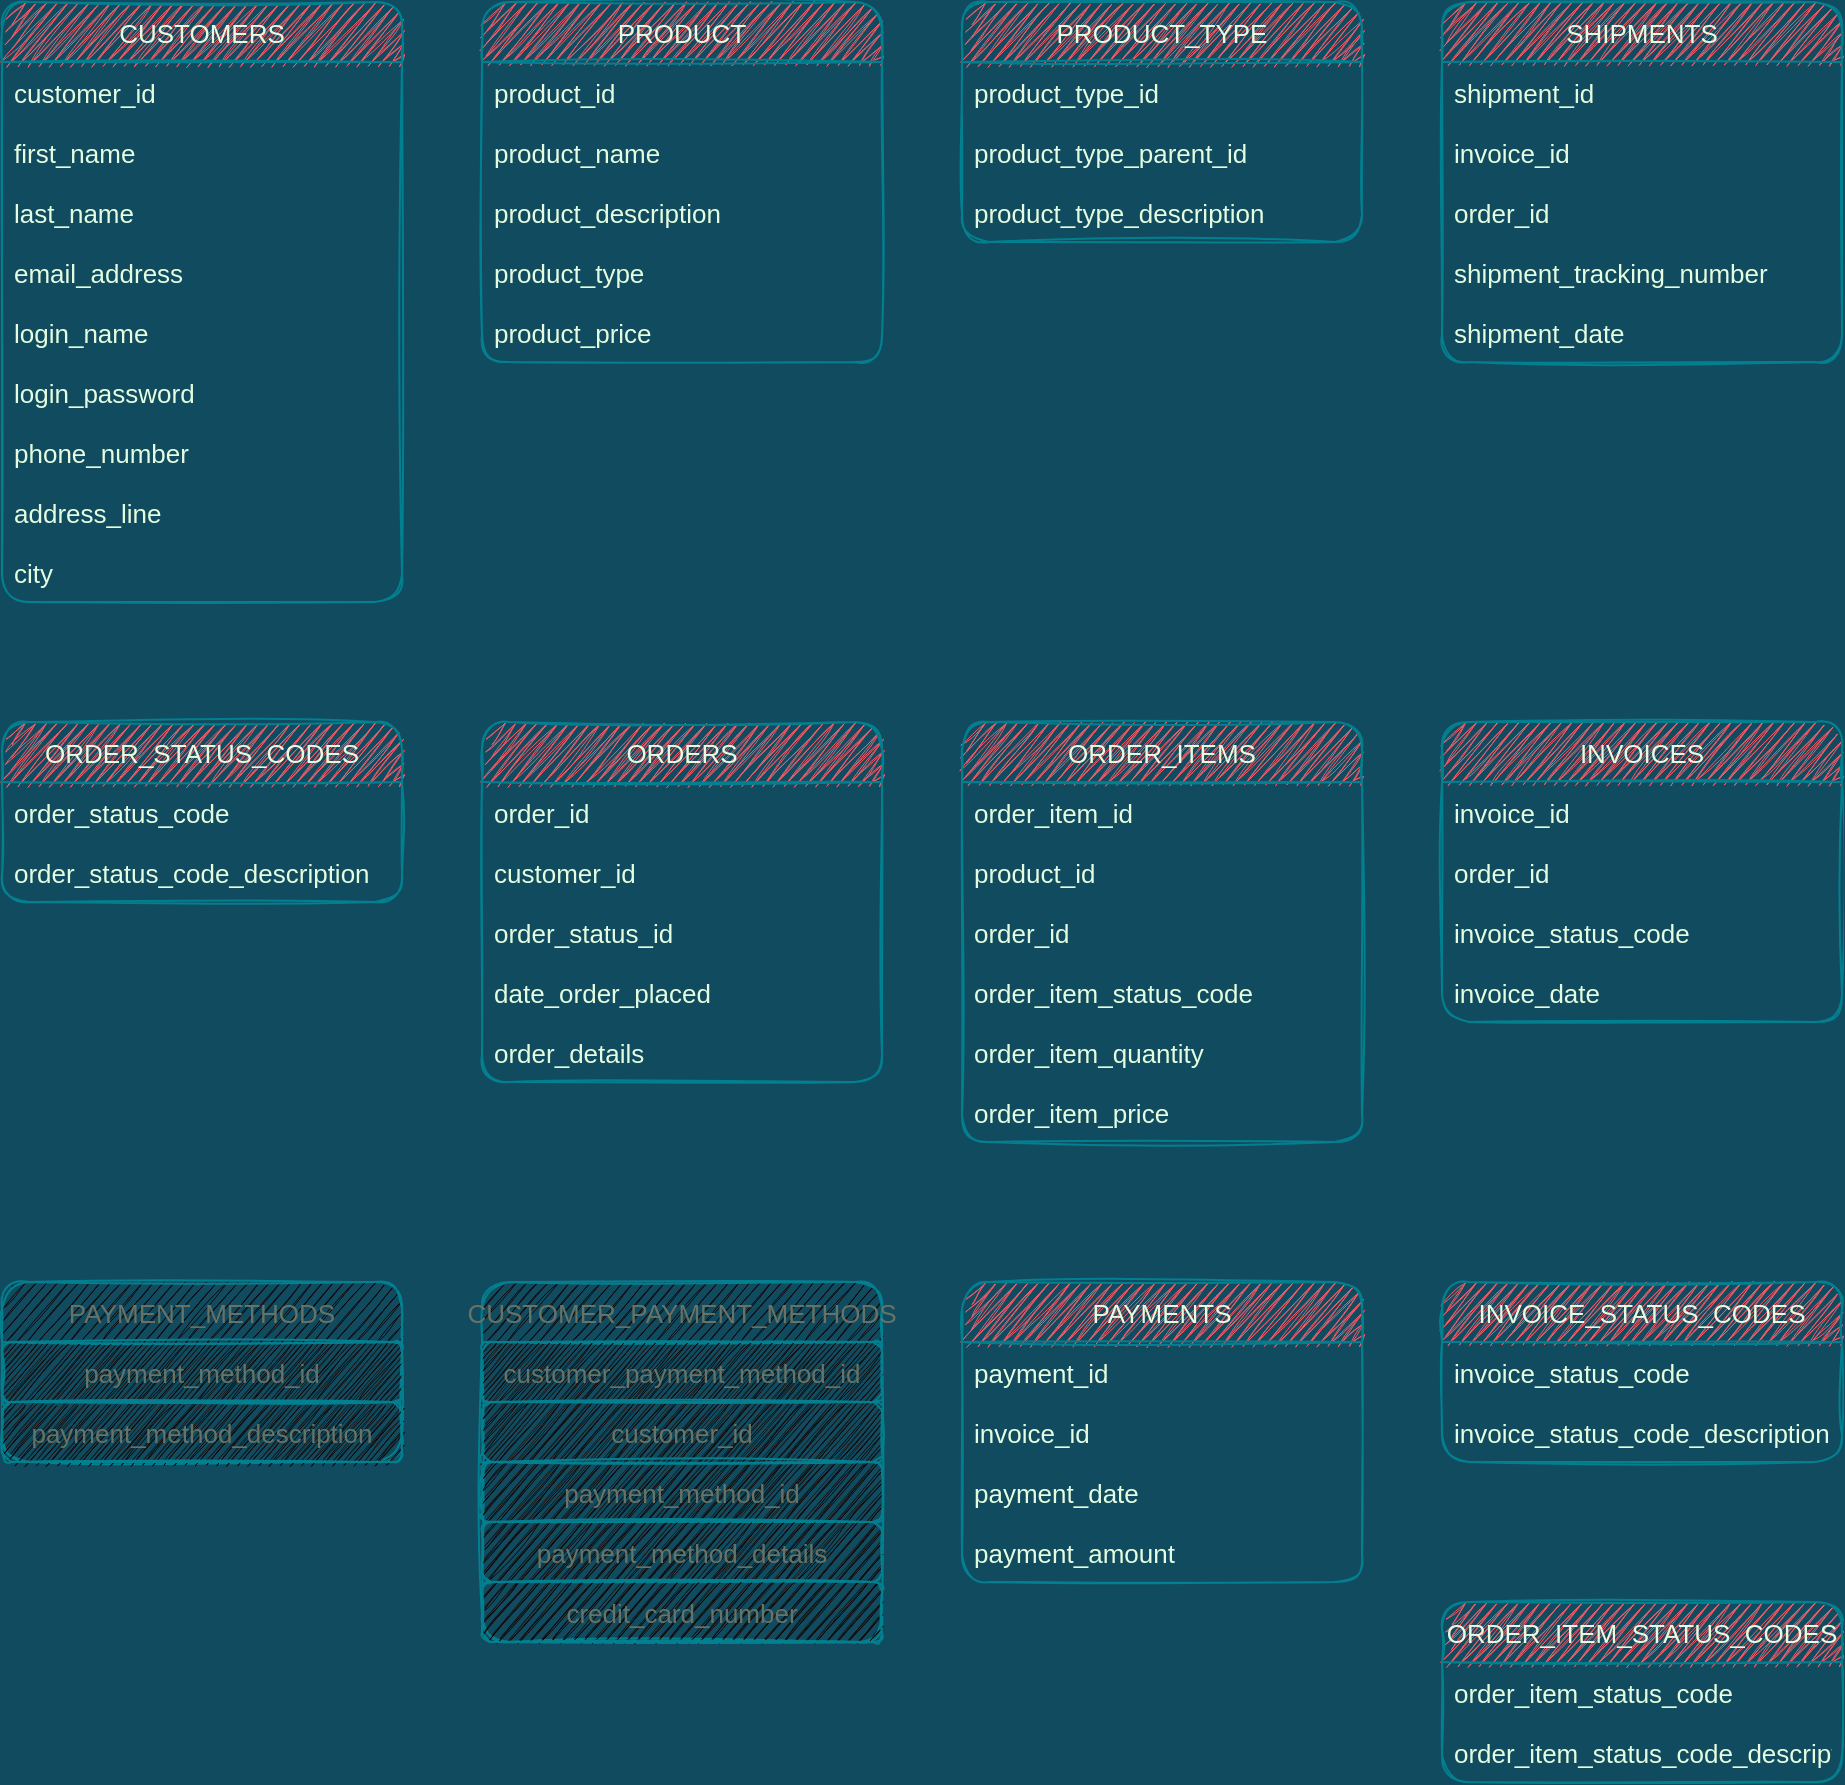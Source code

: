 <mxfile version="15.4.0" type="device"><diagram id="sMrkwAD3bed1i1QGpgFK" name="Page-1"><mxGraphModel dx="1193" dy="1019" grid="1" gridSize="10" guides="1" tooltips="1" connect="1" arrows="1" fold="1" page="0" pageScale="1" pageWidth="827" pageHeight="1169" background="#114B5F" math="0" shadow="0"><root><mxCell id="0"/><mxCell id="1" parent="0"/><mxCell id="yd5TF2aGh_5jh-xu3SSq-1" value="PRODUCT" style="swimlane;fontStyle=0;childLayout=stackLayout;horizontal=1;startSize=30;horizontalStack=0;resizeParent=1;resizeParentMax=0;resizeLast=0;collapsible=1;marginBottom=0;sketch=1;rounded=1;fontSize=13;fillStyle=zigzag;fillColor=#F45B69;strokeColor=#028090;fontColor=#E4FDE1;" parent="1" vertex="1"><mxGeometry x="160" y="240" width="200" height="180" as="geometry"/></mxCell><mxCell id="yd5TF2aGh_5jh-xu3SSq-2" value="product_id" style="text;strokeColor=none;fillColor=none;align=left;verticalAlign=middle;spacingLeft=4;spacingRight=4;overflow=hidden;points=[[0,0.5],[1,0.5]];portConstraint=eastwest;rotatable=0;sketch=1;rounded=1;fontSize=13;fontColor=#E4FDE1;" parent="yd5TF2aGh_5jh-xu3SSq-1" vertex="1"><mxGeometry y="30" width="200" height="30" as="geometry"/></mxCell><mxCell id="yd5TF2aGh_5jh-xu3SSq-6" value="product_name" style="text;strokeColor=none;fillColor=none;align=left;verticalAlign=middle;spacingLeft=4;spacingRight=4;overflow=hidden;points=[[0,0.5],[1,0.5]];portConstraint=eastwest;rotatable=0;sketch=1;rounded=1;fontSize=13;fontColor=#E4FDE1;" parent="yd5TF2aGh_5jh-xu3SSq-1" vertex="1"><mxGeometry y="60" width="200" height="30" as="geometry"/></mxCell><mxCell id="yd5TF2aGh_5jh-xu3SSq-3" value="product_description" style="text;strokeColor=none;fillColor=none;align=left;verticalAlign=middle;spacingLeft=4;spacingRight=4;overflow=hidden;points=[[0,0.5],[1,0.5]];portConstraint=eastwest;rotatable=0;sketch=1;rounded=1;fontSize=13;fontColor=#E4FDE1;" parent="yd5TF2aGh_5jh-xu3SSq-1" vertex="1"><mxGeometry y="90" width="200" height="30" as="geometry"/></mxCell><mxCell id="yd5TF2aGh_5jh-xu3SSq-4" value="product_type" style="text;strokeColor=none;fillColor=none;align=left;verticalAlign=middle;spacingLeft=4;spacingRight=4;overflow=hidden;points=[[0,0.5],[1,0.5]];portConstraint=eastwest;rotatable=0;sketch=1;rounded=1;fontSize=13;fontColor=#E4FDE1;" parent="yd5TF2aGh_5jh-xu3SSq-1" vertex="1"><mxGeometry y="120" width="200" height="30" as="geometry"/></mxCell><mxCell id="yd5TF2aGh_5jh-xu3SSq-5" value="product_price" style="text;strokeColor=none;fillColor=none;align=left;verticalAlign=middle;spacingLeft=4;spacingRight=4;overflow=hidden;points=[[0,0.5],[1,0.5]];portConstraint=eastwest;rotatable=0;sketch=1;rounded=1;fontSize=13;fontColor=#E4FDE1;" parent="yd5TF2aGh_5jh-xu3SSq-1" vertex="1"><mxGeometry y="150" width="200" height="30" as="geometry"/></mxCell><mxCell id="yCgONuhWuCFRoKDMLBPU-1" value="PRODUCT_TYPE" style="swimlane;fontStyle=0;childLayout=stackLayout;horizontal=1;startSize=30;horizontalStack=0;resizeParent=1;resizeParentMax=0;resizeLast=0;collapsible=1;marginBottom=0;sketch=1;rounded=1;fontSize=13;fillStyle=zigzag;fillColor=#F45B69;strokeColor=#028090;fontColor=#E4FDE1;" parent="1" vertex="1"><mxGeometry x="400" y="240" width="200" height="120" as="geometry"/></mxCell><mxCell id="yCgONuhWuCFRoKDMLBPU-2" value="product_type_id" style="text;strokeColor=none;fillColor=none;align=left;verticalAlign=middle;spacingLeft=4;spacingRight=4;overflow=hidden;points=[[0,0.5],[1,0.5]];portConstraint=eastwest;rotatable=0;sketch=1;rounded=1;fontSize=13;fontColor=#E4FDE1;" parent="yCgONuhWuCFRoKDMLBPU-1" vertex="1"><mxGeometry y="30" width="200" height="30" as="geometry"/></mxCell><mxCell id="yCgONuhWuCFRoKDMLBPU-3" value="product_type_parent_id" style="text;strokeColor=none;fillColor=none;align=left;verticalAlign=middle;spacingLeft=4;spacingRight=4;overflow=hidden;points=[[0,0.5],[1,0.5]];portConstraint=eastwest;rotatable=0;sketch=1;rounded=1;fontSize=13;fontColor=#E4FDE1;" parent="yCgONuhWuCFRoKDMLBPU-1" vertex="1"><mxGeometry y="60" width="200" height="30" as="geometry"/></mxCell><mxCell id="yCgONuhWuCFRoKDMLBPU-4" value="product_type_description" style="text;strokeColor=none;fillColor=none;align=left;verticalAlign=middle;spacingLeft=4;spacingRight=4;overflow=hidden;points=[[0,0.5],[1,0.5]];portConstraint=eastwest;rotatable=0;sketch=1;rounded=1;fontSize=13;fontColor=#E4FDE1;" parent="yCgONuhWuCFRoKDMLBPU-1" vertex="1"><mxGeometry y="90" width="200" height="30" as="geometry"/></mxCell><mxCell id="yCgONuhWuCFRoKDMLBPU-11" value="CUSTOMERS" style="swimlane;fontStyle=0;childLayout=stackLayout;horizontal=1;startSize=30;horizontalStack=0;resizeParent=1;resizeParentMax=0;resizeLast=0;collapsible=1;marginBottom=0;sketch=1;rounded=1;fontSize=13;fillStyle=zigzag;fillColor=#F45B69;strokeColor=#028090;fontColor=#E4FDE1;" parent="1" vertex="1"><mxGeometry x="-80" y="240" width="200" height="300" as="geometry"/></mxCell><mxCell id="yCgONuhWuCFRoKDMLBPU-12" value="customer_id" style="text;strokeColor=none;fillColor=none;align=left;verticalAlign=middle;spacingLeft=4;spacingRight=4;overflow=hidden;points=[[0,0.5],[1,0.5]];portConstraint=eastwest;rotatable=0;sketch=1;rounded=1;fontSize=13;fontColor=#E4FDE1;" parent="yCgONuhWuCFRoKDMLBPU-11" vertex="1"><mxGeometry y="30" width="200" height="30" as="geometry"/></mxCell><mxCell id="yCgONuhWuCFRoKDMLBPU-13" value="first_name" style="text;strokeColor=none;fillColor=none;align=left;verticalAlign=middle;spacingLeft=4;spacingRight=4;overflow=hidden;points=[[0,0.5],[1,0.5]];portConstraint=eastwest;rotatable=0;sketch=1;rounded=1;fontSize=13;fontColor=#E4FDE1;" parent="yCgONuhWuCFRoKDMLBPU-11" vertex="1"><mxGeometry y="60" width="200" height="30" as="geometry"/></mxCell><mxCell id="yCgONuhWuCFRoKDMLBPU-14" value="last_name" style="text;strokeColor=none;fillColor=none;align=left;verticalAlign=middle;spacingLeft=4;spacingRight=4;overflow=hidden;points=[[0,0.5],[1,0.5]];portConstraint=eastwest;rotatable=0;sketch=1;rounded=1;fontSize=13;fontColor=#E4FDE1;" parent="yCgONuhWuCFRoKDMLBPU-11" vertex="1"><mxGeometry y="90" width="200" height="30" as="geometry"/></mxCell><mxCell id="yCgONuhWuCFRoKDMLBPU-15" value="email_address" style="text;strokeColor=none;fillColor=none;align=left;verticalAlign=middle;spacingLeft=4;spacingRight=4;overflow=hidden;points=[[0,0.5],[1,0.5]];portConstraint=eastwest;rotatable=0;sketch=1;rounded=1;fontSize=13;fontColor=#E4FDE1;" parent="yCgONuhWuCFRoKDMLBPU-11" vertex="1"><mxGeometry y="120" width="200" height="30" as="geometry"/></mxCell><mxCell id="yCgONuhWuCFRoKDMLBPU-16" value="login_name" style="text;strokeColor=none;fillColor=none;align=left;verticalAlign=middle;spacingLeft=4;spacingRight=4;overflow=hidden;points=[[0,0.5],[1,0.5]];portConstraint=eastwest;rotatable=0;sketch=1;rounded=1;fontSize=13;fontColor=#E4FDE1;" parent="yCgONuhWuCFRoKDMLBPU-11" vertex="1"><mxGeometry y="150" width="200" height="30" as="geometry"/></mxCell><mxCell id="yCgONuhWuCFRoKDMLBPU-17" value="login_password" style="text;strokeColor=none;fillColor=none;align=left;verticalAlign=middle;spacingLeft=4;spacingRight=4;overflow=hidden;points=[[0,0.5],[1,0.5]];portConstraint=eastwest;rotatable=0;sketch=1;rounded=1;fontSize=13;fontColor=#E4FDE1;" parent="yCgONuhWuCFRoKDMLBPU-11" vertex="1"><mxGeometry y="180" width="200" height="30" as="geometry"/></mxCell><mxCell id="yCgONuhWuCFRoKDMLBPU-18" value="phone_number" style="text;strokeColor=none;fillColor=none;align=left;verticalAlign=middle;spacingLeft=4;spacingRight=4;overflow=hidden;points=[[0,0.5],[1,0.5]];portConstraint=eastwest;rotatable=0;sketch=1;rounded=1;fontSize=13;fontColor=#E4FDE1;" parent="yCgONuhWuCFRoKDMLBPU-11" vertex="1"><mxGeometry y="210" width="200" height="30" as="geometry"/></mxCell><mxCell id="yCgONuhWuCFRoKDMLBPU-19" value="address_line" style="text;strokeColor=none;fillColor=none;align=left;verticalAlign=middle;spacingLeft=4;spacingRight=4;overflow=hidden;points=[[0,0.5],[1,0.5]];portConstraint=eastwest;rotatable=0;sketch=1;rounded=1;fontSize=13;fontColor=#E4FDE1;" parent="yCgONuhWuCFRoKDMLBPU-11" vertex="1"><mxGeometry y="240" width="200" height="30" as="geometry"/></mxCell><mxCell id="yCgONuhWuCFRoKDMLBPU-20" value="city" style="text;strokeColor=none;fillColor=none;align=left;verticalAlign=middle;spacingLeft=4;spacingRight=4;overflow=hidden;points=[[0,0.5],[1,0.5]];portConstraint=eastwest;rotatable=0;sketch=1;rounded=1;fontSize=13;fontColor=#E4FDE1;" parent="yCgONuhWuCFRoKDMLBPU-11" vertex="1"><mxGeometry y="270" width="200" height="30" as="geometry"/></mxCell><mxCell id="yCgONuhWuCFRoKDMLBPU-21" value="ORDERS" style="swimlane;fontStyle=0;childLayout=stackLayout;horizontal=1;startSize=30;horizontalStack=0;resizeParent=1;resizeParentMax=0;resizeLast=0;collapsible=1;marginBottom=0;sketch=1;rounded=1;fontSize=13;fillStyle=zigzag;fillColor=#F45B69;strokeColor=#028090;fontColor=#E4FDE1;" parent="1" vertex="1"><mxGeometry x="160" y="600" width="200" height="180" as="geometry"/></mxCell><mxCell id="yCgONuhWuCFRoKDMLBPU-22" value="order_id" style="text;strokeColor=none;fillColor=none;align=left;verticalAlign=middle;spacingLeft=4;spacingRight=4;overflow=hidden;points=[[0,0.5],[1,0.5]];portConstraint=eastwest;rotatable=0;sketch=1;rounded=1;fontSize=13;fontColor=#E4FDE1;" parent="yCgONuhWuCFRoKDMLBPU-21" vertex="1"><mxGeometry y="30" width="200" height="30" as="geometry"/></mxCell><mxCell id="yCgONuhWuCFRoKDMLBPU-23" value="customer_id" style="text;strokeColor=none;fillColor=none;align=left;verticalAlign=middle;spacingLeft=4;spacingRight=4;overflow=hidden;points=[[0,0.5],[1,0.5]];portConstraint=eastwest;rotatable=0;sketch=1;rounded=1;fontSize=13;fontColor=#E4FDE1;" parent="yCgONuhWuCFRoKDMLBPU-21" vertex="1"><mxGeometry y="60" width="200" height="30" as="geometry"/></mxCell><mxCell id="yCgONuhWuCFRoKDMLBPU-24" value="order_status_id" style="text;strokeColor=none;fillColor=none;align=left;verticalAlign=middle;spacingLeft=4;spacingRight=4;overflow=hidden;points=[[0,0.5],[1,0.5]];portConstraint=eastwest;rotatable=0;sketch=1;rounded=1;fontSize=13;fontColor=#E4FDE1;" parent="yCgONuhWuCFRoKDMLBPU-21" vertex="1"><mxGeometry y="90" width="200" height="30" as="geometry"/></mxCell><mxCell id="yCgONuhWuCFRoKDMLBPU-25" value="date_order_placed" style="text;strokeColor=none;fillColor=none;align=left;verticalAlign=middle;spacingLeft=4;spacingRight=4;overflow=hidden;points=[[0,0.5],[1,0.5]];portConstraint=eastwest;rotatable=0;sketch=1;rounded=1;fontSize=13;fontColor=#E4FDE1;" parent="yCgONuhWuCFRoKDMLBPU-21" vertex="1"><mxGeometry y="120" width="200" height="30" as="geometry"/></mxCell><mxCell id="yCgONuhWuCFRoKDMLBPU-27" value="order_details" style="text;strokeColor=none;fillColor=none;align=left;verticalAlign=middle;spacingLeft=4;spacingRight=4;overflow=hidden;points=[[0,0.5],[1,0.5]];portConstraint=eastwest;rotatable=0;sketch=1;rounded=1;fontSize=13;fontColor=#E4FDE1;" parent="yCgONuhWuCFRoKDMLBPU-21" vertex="1"><mxGeometry y="150" width="200" height="30" as="geometry"/></mxCell><mxCell id="yCgONuhWuCFRoKDMLBPU-28" value="ORDER_STATUS_CODES" style="swimlane;fontStyle=0;childLayout=stackLayout;horizontal=1;startSize=30;horizontalStack=0;resizeParent=1;resizeParentMax=0;resizeLast=0;collapsible=1;marginBottom=0;sketch=1;rounded=1;fontSize=13;fillStyle=zigzag;fillColor=#F45B69;strokeColor=#028090;fontColor=#E4FDE1;" parent="1" vertex="1"><mxGeometry x="-80" y="600" width="200" height="90" as="geometry"/></mxCell><mxCell id="yCgONuhWuCFRoKDMLBPU-29" value="order_status_code" style="text;strokeColor=none;fillColor=none;align=left;verticalAlign=middle;spacingLeft=4;spacingRight=4;overflow=hidden;points=[[0,0.5],[1,0.5]];portConstraint=eastwest;rotatable=0;sketch=1;rounded=1;fontSize=13;fontColor=#E4FDE1;" parent="yCgONuhWuCFRoKDMLBPU-28" vertex="1"><mxGeometry y="30" width="200" height="30" as="geometry"/></mxCell><mxCell id="yCgONuhWuCFRoKDMLBPU-30" value="order_status_code_description" style="text;strokeColor=none;fillColor=none;align=left;verticalAlign=middle;spacingLeft=4;spacingRight=4;overflow=hidden;points=[[0,0.5],[1,0.5]];portConstraint=eastwest;rotatable=0;sketch=1;rounded=1;fontSize=13;fontColor=#E4FDE1;" parent="yCgONuhWuCFRoKDMLBPU-28" vertex="1"><mxGeometry y="60" width="200" height="30" as="geometry"/></mxCell><mxCell id="yCgONuhWuCFRoKDMLBPU-33" value="ORDER_ITEMS" style="swimlane;fontStyle=0;childLayout=stackLayout;horizontal=1;startSize=30;horizontalStack=0;resizeParent=1;resizeParentMax=0;resizeLast=0;collapsible=1;marginBottom=0;sketch=1;rounded=1;fontSize=13;fillStyle=zigzag;fillColor=#F45B69;strokeColor=#028090;fontColor=#E4FDE1;" parent="1" vertex="1"><mxGeometry x="400" y="600" width="200" height="210" as="geometry"/></mxCell><mxCell id="yCgONuhWuCFRoKDMLBPU-34" value="order_item_id" style="text;strokeColor=none;fillColor=none;align=left;verticalAlign=middle;spacingLeft=4;spacingRight=4;overflow=hidden;points=[[0,0.5],[1,0.5]];portConstraint=eastwest;rotatable=0;sketch=1;rounded=1;fontSize=13;fontColor=#E4FDE1;" parent="yCgONuhWuCFRoKDMLBPU-33" vertex="1"><mxGeometry y="30" width="200" height="30" as="geometry"/></mxCell><mxCell id="yCgONuhWuCFRoKDMLBPU-35" value="product_id" style="text;strokeColor=none;fillColor=none;align=left;verticalAlign=middle;spacingLeft=4;spacingRight=4;overflow=hidden;points=[[0,0.5],[1,0.5]];portConstraint=eastwest;rotatable=0;sketch=1;rounded=1;fontSize=13;fontColor=#E4FDE1;" parent="yCgONuhWuCFRoKDMLBPU-33" vertex="1"><mxGeometry y="60" width="200" height="30" as="geometry"/></mxCell><mxCell id="yCgONuhWuCFRoKDMLBPU-36" value="order_id" style="text;strokeColor=none;fillColor=none;align=left;verticalAlign=middle;spacingLeft=4;spacingRight=4;overflow=hidden;points=[[0,0.5],[1,0.5]];portConstraint=eastwest;rotatable=0;sketch=1;rounded=1;fontSize=13;fontColor=#E4FDE1;" parent="yCgONuhWuCFRoKDMLBPU-33" vertex="1"><mxGeometry y="90" width="200" height="30" as="geometry"/></mxCell><mxCell id="yCgONuhWuCFRoKDMLBPU-37" value="order_item_status_code" style="text;strokeColor=none;fillColor=none;align=left;verticalAlign=middle;spacingLeft=4;spacingRight=4;overflow=hidden;points=[[0,0.5],[1,0.5]];portConstraint=eastwest;rotatable=0;sketch=1;rounded=1;fontSize=13;fontColor=#E4FDE1;" parent="yCgONuhWuCFRoKDMLBPU-33" vertex="1"><mxGeometry y="120" width="200" height="30" as="geometry"/></mxCell><mxCell id="yCgONuhWuCFRoKDMLBPU-38" value="order_item_quantity" style="text;strokeColor=none;fillColor=none;align=left;verticalAlign=middle;spacingLeft=4;spacingRight=4;overflow=hidden;points=[[0,0.5],[1,0.5]];portConstraint=eastwest;rotatable=0;sketch=1;rounded=1;fontSize=13;fontColor=#E4FDE1;" parent="yCgONuhWuCFRoKDMLBPU-33" vertex="1"><mxGeometry y="150" width="200" height="30" as="geometry"/></mxCell><mxCell id="yCgONuhWuCFRoKDMLBPU-39" value="order_item_price" style="text;strokeColor=none;fillColor=none;align=left;verticalAlign=middle;spacingLeft=4;spacingRight=4;overflow=hidden;points=[[0,0.5],[1,0.5]];portConstraint=eastwest;rotatable=0;sketch=1;rounded=1;fontSize=13;fontColor=#E4FDE1;" parent="yCgONuhWuCFRoKDMLBPU-33" vertex="1"><mxGeometry y="180" width="200" height="30" as="geometry"/></mxCell><mxCell id="yCgONuhWuCFRoKDMLBPU-40" value="INVOICES" style="swimlane;fontStyle=0;childLayout=stackLayout;horizontal=1;startSize=30;horizontalStack=0;resizeParent=1;resizeParentMax=0;resizeLast=0;collapsible=1;marginBottom=0;sketch=1;rounded=1;fontSize=13;fillStyle=zigzag;fillColor=#F45B69;strokeColor=#028090;fontColor=#E4FDE1;" parent="1" vertex="1"><mxGeometry x="640" y="600" width="200" height="150" as="geometry"><mxRectangle x="680" y="600" width="90" height="30" as="alternateBounds"/></mxGeometry></mxCell><mxCell id="yCgONuhWuCFRoKDMLBPU-41" value="invoice_id" style="text;strokeColor=none;fillColor=none;align=left;verticalAlign=middle;spacingLeft=4;spacingRight=4;overflow=hidden;points=[[0,0.5],[1,0.5]];portConstraint=eastwest;rotatable=0;sketch=1;rounded=1;fontSize=13;fontColor=#E4FDE1;" parent="yCgONuhWuCFRoKDMLBPU-40" vertex="1"><mxGeometry y="30" width="200" height="30" as="geometry"/></mxCell><mxCell id="yCgONuhWuCFRoKDMLBPU-42" value="order_id" style="text;strokeColor=none;fillColor=none;align=left;verticalAlign=middle;spacingLeft=4;spacingRight=4;overflow=hidden;points=[[0,0.5],[1,0.5]];portConstraint=eastwest;rotatable=0;sketch=1;rounded=1;fontSize=13;fontColor=#E4FDE1;" parent="yCgONuhWuCFRoKDMLBPU-40" vertex="1"><mxGeometry y="60" width="200" height="30" as="geometry"/></mxCell><mxCell id="yCgONuhWuCFRoKDMLBPU-44" value="invoice_status_code" style="text;strokeColor=none;fillColor=none;align=left;verticalAlign=middle;spacingLeft=4;spacingRight=4;overflow=hidden;points=[[0,0.5],[1,0.5]];portConstraint=eastwest;rotatable=0;sketch=1;rounded=1;fontSize=13;fontColor=#E4FDE1;" parent="yCgONuhWuCFRoKDMLBPU-40" vertex="1"><mxGeometry y="90" width="200" height="30" as="geometry"/></mxCell><mxCell id="yCgONuhWuCFRoKDMLBPU-43" value="invoice_date" style="text;strokeColor=none;fillColor=none;align=left;verticalAlign=middle;spacingLeft=4;spacingRight=4;overflow=hidden;points=[[0,0.5],[1,0.5]];portConstraint=eastwest;rotatable=0;sketch=1;rounded=1;fontSize=13;fontColor=#E4FDE1;" parent="yCgONuhWuCFRoKDMLBPU-40" vertex="1"><mxGeometry y="120" width="200" height="30" as="geometry"/></mxCell><mxCell id="yCgONuhWuCFRoKDMLBPU-47" value="INVOICE_STATUS_CODES" style="swimlane;fontStyle=0;childLayout=stackLayout;horizontal=1;startSize=30;horizontalStack=0;resizeParent=1;resizeParentMax=0;resizeLast=0;collapsible=1;marginBottom=0;sketch=1;rounded=1;fontSize=13;fillStyle=zigzag;fillColor=#F45B69;strokeColor=#028090;fontColor=#E4FDE1;" parent="1" vertex="1"><mxGeometry x="640" y="880" width="200" height="90" as="geometry"><mxRectangle x="880" y="600" width="180" height="30" as="alternateBounds"/></mxGeometry></mxCell><mxCell id="yCgONuhWuCFRoKDMLBPU-50" value="invoice_status_code" style="text;strokeColor=none;fillColor=none;align=left;verticalAlign=middle;spacingLeft=4;spacingRight=4;overflow=hidden;points=[[0,0.5],[1,0.5]];portConstraint=eastwest;rotatable=0;sketch=1;rounded=1;fontSize=13;fontColor=#E4FDE1;" parent="yCgONuhWuCFRoKDMLBPU-47" vertex="1"><mxGeometry y="30" width="200" height="30" as="geometry"/></mxCell><mxCell id="yCgONuhWuCFRoKDMLBPU-52" value="invoice_status_code_description" style="text;strokeColor=none;fillColor=none;align=left;verticalAlign=middle;spacingLeft=4;spacingRight=4;overflow=hidden;points=[[0,0.5],[1,0.5]];portConstraint=eastwest;rotatable=0;sketch=1;rounded=1;fontSize=13;fontColor=#E4FDE1;" parent="yCgONuhWuCFRoKDMLBPU-47" vertex="1"><mxGeometry y="60" width="200" height="30" as="geometry"/></mxCell><mxCell id="yCgONuhWuCFRoKDMLBPU-53" value="SHIPMENTS" style="swimlane;fontStyle=0;childLayout=stackLayout;horizontal=1;startSize=30;horizontalStack=0;resizeParent=1;resizeParentMax=0;resizeLast=0;collapsible=1;marginBottom=0;sketch=1;rounded=1;fontSize=13;fillStyle=zigzag;fillColor=#F45B69;strokeColor=#028090;fontColor=#E4FDE1;" parent="1" vertex="1"><mxGeometry x="640" y="240" width="200" height="180" as="geometry"/></mxCell><mxCell id="yCgONuhWuCFRoKDMLBPU-58" value="shipment_id" style="text;strokeColor=none;fillColor=none;align=left;verticalAlign=middle;spacingLeft=4;spacingRight=4;overflow=hidden;points=[[0,0.5],[1,0.5]];portConstraint=eastwest;rotatable=0;sketch=1;rounded=1;fontSize=13;fontColor=#E4FDE1;" parent="yCgONuhWuCFRoKDMLBPU-53" vertex="1"><mxGeometry y="30" width="200" height="30" as="geometry"/></mxCell><mxCell id="yCgONuhWuCFRoKDMLBPU-54" value="invoice_id" style="text;strokeColor=none;fillColor=none;align=left;verticalAlign=middle;spacingLeft=4;spacingRight=4;overflow=hidden;points=[[0,0.5],[1,0.5]];portConstraint=eastwest;rotatable=0;sketch=1;rounded=1;fontSize=13;fontColor=#E4FDE1;" parent="yCgONuhWuCFRoKDMLBPU-53" vertex="1"><mxGeometry y="60" width="200" height="30" as="geometry"/></mxCell><mxCell id="yCgONuhWuCFRoKDMLBPU-55" value="order_id" style="text;strokeColor=none;fillColor=none;align=left;verticalAlign=middle;spacingLeft=4;spacingRight=4;overflow=hidden;points=[[0,0.5],[1,0.5]];portConstraint=eastwest;rotatable=0;sketch=1;rounded=1;fontSize=13;fontColor=#E4FDE1;" parent="yCgONuhWuCFRoKDMLBPU-53" vertex="1"><mxGeometry y="90" width="200" height="30" as="geometry"/></mxCell><mxCell id="yCgONuhWuCFRoKDMLBPU-56" value="shipment_tracking_number" style="text;strokeColor=none;fillColor=none;align=left;verticalAlign=middle;spacingLeft=4;spacingRight=4;overflow=hidden;points=[[0,0.5],[1,0.5]];portConstraint=eastwest;rotatable=0;sketch=1;rounded=1;fontSize=13;fontColor=#E4FDE1;" parent="yCgONuhWuCFRoKDMLBPU-53" vertex="1"><mxGeometry y="120" width="200" height="30" as="geometry"/></mxCell><mxCell id="yCgONuhWuCFRoKDMLBPU-57" value="shipment_date" style="text;strokeColor=none;fillColor=none;align=left;verticalAlign=middle;spacingLeft=4;spacingRight=4;overflow=hidden;points=[[0,0.5],[1,0.5]];portConstraint=eastwest;rotatable=0;sketch=1;rounded=1;fontSize=13;fontColor=#E4FDE1;" parent="yCgONuhWuCFRoKDMLBPU-53" vertex="1"><mxGeometry y="150" width="200" height="30" as="geometry"/></mxCell><mxCell id="tq4_GppniOo5mp5h1JJJ-11" value="PAYMENTS" style="swimlane;fontStyle=0;childLayout=stackLayout;horizontal=1;startSize=30;horizontalStack=0;resizeParent=1;resizeParentMax=0;resizeLast=0;collapsible=1;marginBottom=0;sketch=1;rounded=1;fontSize=13;fillStyle=zigzag;fillColor=#F45B69;strokeColor=#028090;fontColor=#E4FDE1;" vertex="1" parent="1"><mxGeometry x="400" y="880" width="200" height="150" as="geometry"><mxRectangle x="880" y="600" width="180" height="30" as="alternateBounds"/></mxGeometry></mxCell><mxCell id="tq4_GppniOo5mp5h1JJJ-12" value="payment_id" style="text;strokeColor=none;fillColor=none;align=left;verticalAlign=middle;spacingLeft=4;spacingRight=4;overflow=hidden;points=[[0,0.5],[1,0.5]];portConstraint=eastwest;rotatable=0;sketch=1;rounded=1;fontSize=13;fontColor=#E4FDE1;" vertex="1" parent="tq4_GppniOo5mp5h1JJJ-11"><mxGeometry y="30" width="200" height="30" as="geometry"/></mxCell><mxCell id="tq4_GppniOo5mp5h1JJJ-13" value="invoice_id" style="text;strokeColor=none;fillColor=none;align=left;verticalAlign=middle;spacingLeft=4;spacingRight=4;overflow=hidden;points=[[0,0.5],[1,0.5]];portConstraint=eastwest;rotatable=0;sketch=1;rounded=1;fontSize=13;fontColor=#E4FDE1;" vertex="1" parent="tq4_GppniOo5mp5h1JJJ-11"><mxGeometry y="60" width="200" height="30" as="geometry"/></mxCell><mxCell id="tq4_GppniOo5mp5h1JJJ-14" value="payment_date" style="text;strokeColor=none;fillColor=none;align=left;verticalAlign=middle;spacingLeft=4;spacingRight=4;overflow=hidden;points=[[0,0.5],[1,0.5]];portConstraint=eastwest;rotatable=0;sketch=1;rounded=1;fontSize=13;fontColor=#E4FDE1;" vertex="1" parent="tq4_GppniOo5mp5h1JJJ-11"><mxGeometry y="90" width="200" height="30" as="geometry"/></mxCell><mxCell id="tq4_GppniOo5mp5h1JJJ-15" value="payment_amount" style="text;strokeColor=none;fillColor=none;align=left;verticalAlign=middle;spacingLeft=4;spacingRight=4;overflow=hidden;points=[[0,0.5],[1,0.5]];portConstraint=eastwest;rotatable=0;sketch=1;rounded=1;fontSize=13;fontColor=#E4FDE1;" vertex="1" parent="tq4_GppniOo5mp5h1JJJ-11"><mxGeometry y="120" width="200" height="30" as="geometry"/></mxCell><mxCell id="tq4_GppniOo5mp5h1JJJ-16" value="PAYMENT_METHODS" style="swimlane;fontStyle=0;childLayout=stackLayout;horizontal=1;startSize=30;horizontalStack=0;resizeParent=1;resizeParentMax=0;resizeLast=0;collapsible=1;marginBottom=0;sketch=1;rounded=1;fontSize=13;fillStyle=hachure;fillColor=#0F0607;strokeColor=#028090;fontColor=#677366;swimlaneFillColor=#191919;" vertex="1" parent="1"><mxGeometry x="-80" y="880" width="200" height="90" as="geometry"/></mxCell><mxCell id="tq4_GppniOo5mp5h1JJJ-17" value="payment_method_id" style="text;strokeColor=#028090;fillColor=#0F0607;align=center;verticalAlign=middle;overflow=hidden;points=[[0,0.5],[1,0.5]];portConstraint=eastwest;rotatable=0;sketch=1;rounded=1;fontSize=13;fontColor=#677366;fontStyle=0;swimlaneFillColor=#191919;startSize=30;fillStyle=hachure;" vertex="1" parent="tq4_GppniOo5mp5h1JJJ-16"><mxGeometry y="30" width="200" height="30" as="geometry"/></mxCell><mxCell id="tq4_GppniOo5mp5h1JJJ-18" value="payment_method_description" style="text;strokeColor=#028090;fillColor=#0F0607;align=center;verticalAlign=middle;overflow=hidden;points=[[0,0.5],[1,0.5]];portConstraint=eastwest;rotatable=0;sketch=1;rounded=1;fontSize=13;fontColor=#677366;fontStyle=0;swimlaneFillColor=#191919;startSize=30;fillStyle=hachure;" vertex="1" parent="tq4_GppniOo5mp5h1JJJ-16"><mxGeometry y="60" width="200" height="30" as="geometry"/></mxCell><mxCell id="tq4_GppniOo5mp5h1JJJ-19" value="CUSTOMER_PAYMENT_METHODS" style="swimlane;fontStyle=0;childLayout=stackLayout;horizontal=1;startSize=30;horizontalStack=0;resizeParent=1;resizeParentMax=0;resizeLast=0;collapsible=1;marginBottom=0;sketch=1;rounded=1;fontSize=13;fillStyle=hachure;fillColor=#0F0607;strokeColor=#028090;fontColor=#677366;swimlaneFillColor=#191919;" vertex="1" parent="1"><mxGeometry x="160" y="880" width="200" height="180" as="geometry"/></mxCell><mxCell id="tq4_GppniOo5mp5h1JJJ-20" value="customer_payment_method_id" style="text;strokeColor=#028090;fillColor=#0F0607;align=center;verticalAlign=middle;overflow=hidden;points=[[0,0.5],[1,0.5]];portConstraint=eastwest;rotatable=0;sketch=1;rounded=1;fontSize=13;fontColor=#677366;fontStyle=0;swimlaneFillColor=#191919;startSize=30;fillStyle=hachure;" vertex="1" parent="tq4_GppniOo5mp5h1JJJ-19"><mxGeometry y="30" width="200" height="30" as="geometry"/></mxCell><mxCell id="tq4_GppniOo5mp5h1JJJ-21" value="customer_id" style="text;strokeColor=#028090;fillColor=#0F0607;align=center;verticalAlign=middle;overflow=hidden;points=[[0,0.5],[1,0.5]];portConstraint=eastwest;rotatable=0;sketch=1;rounded=1;fontSize=13;fontColor=#677366;fontStyle=0;swimlaneFillColor=#191919;startSize=30;fillStyle=hachure;" vertex="1" parent="tq4_GppniOo5mp5h1JJJ-19"><mxGeometry y="60" width="200" height="30" as="geometry"/></mxCell><mxCell id="tq4_GppniOo5mp5h1JJJ-22" value="payment_method_id" style="text;strokeColor=#028090;fillColor=#0F0607;align=center;verticalAlign=middle;overflow=hidden;points=[[0,0.5],[1,0.5]];portConstraint=eastwest;rotatable=0;sketch=1;rounded=1;fontSize=13;fontColor=#677366;fontStyle=0;swimlaneFillColor=#191919;startSize=30;fillStyle=hachure;" vertex="1" parent="tq4_GppniOo5mp5h1JJJ-19"><mxGeometry y="90" width="200" height="30" as="geometry"/></mxCell><mxCell id="tq4_GppniOo5mp5h1JJJ-23" value="payment_method_details" style="text;strokeColor=#028090;fillColor=#0F0607;align=center;verticalAlign=middle;overflow=hidden;points=[[0,0.5],[1,0.5]];portConstraint=eastwest;rotatable=0;sketch=1;rounded=1;fontSize=13;fontColor=#677366;fontStyle=0;swimlaneFillColor=#191919;startSize=30;fillStyle=hachure;" vertex="1" parent="tq4_GppniOo5mp5h1JJJ-19"><mxGeometry y="120" width="200" height="30" as="geometry"/></mxCell><mxCell id="tq4_GppniOo5mp5h1JJJ-24" value="credit_card_number" style="text;strokeColor=#028090;fillColor=#0F0607;align=center;verticalAlign=middle;overflow=hidden;points=[[0,0.5],[1,0.5]];portConstraint=eastwest;rotatable=0;sketch=1;rounded=1;fontSize=13;fontColor=#677366;fontStyle=0;swimlaneFillColor=#191919;startSize=30;fillStyle=hachure;" vertex="1" parent="tq4_GppniOo5mp5h1JJJ-19"><mxGeometry y="150" width="200" height="30" as="geometry"/></mxCell><mxCell id="tq4_GppniOo5mp5h1JJJ-25" value="ORDER_ITEM_STATUS_CODES" style="swimlane;fontStyle=0;childLayout=stackLayout;horizontal=1;startSize=30;horizontalStack=0;resizeParent=1;resizeParentMax=0;resizeLast=0;collapsible=1;marginBottom=0;sketch=1;rounded=1;fontSize=13;fillStyle=zigzag;fillColor=#F45B69;strokeColor=#028090;fontColor=#E4FDE1;" vertex="1" parent="1"><mxGeometry x="640" y="1040" width="200" height="90" as="geometry"/></mxCell><mxCell id="tq4_GppniOo5mp5h1JJJ-26" value="order_item_status_code" style="text;strokeColor=none;fillColor=none;align=left;verticalAlign=middle;spacingLeft=4;spacingRight=4;overflow=hidden;points=[[0,0.5],[1,0.5]];portConstraint=eastwest;rotatable=0;sketch=1;rounded=1;fontSize=13;fontColor=#E4FDE1;" vertex="1" parent="tq4_GppniOo5mp5h1JJJ-25"><mxGeometry y="30" width="200" height="30" as="geometry"/></mxCell><mxCell id="tq4_GppniOo5mp5h1JJJ-27" value="order_item_status_code_description" style="text;strokeColor=none;fillColor=none;align=left;verticalAlign=middle;spacingLeft=4;spacingRight=4;overflow=hidden;points=[[0,0.5],[1,0.5]];portConstraint=eastwest;rotatable=0;sketch=1;rounded=1;fontSize=13;fontColor=#E4FDE1;" vertex="1" parent="tq4_GppniOo5mp5h1JJJ-25"><mxGeometry y="60" width="200" height="30" as="geometry"/></mxCell></root></mxGraphModel></diagram></mxfile>